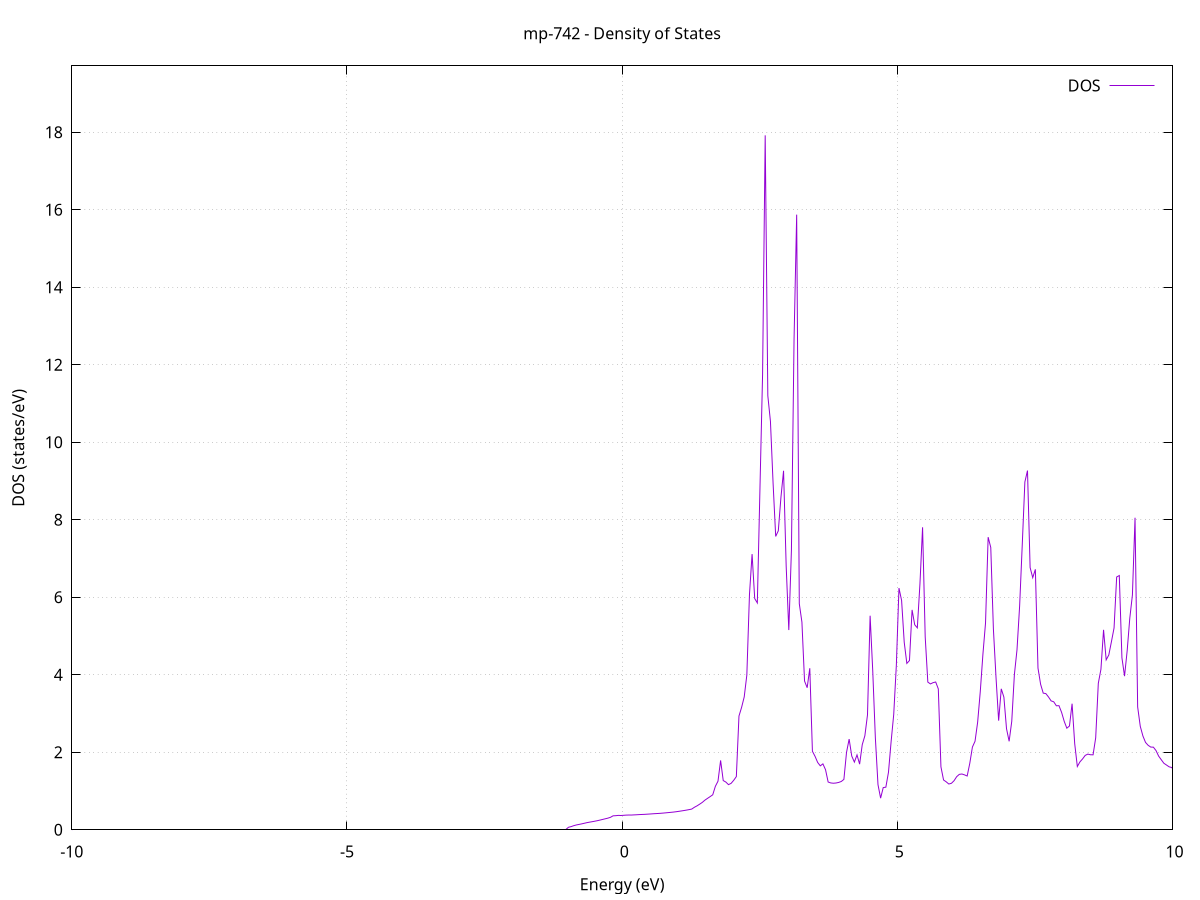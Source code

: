 set title 'mp-742 - Density of States'
set xlabel 'Energy (eV)'
set ylabel 'DOS (states/eV)'
set grid
set xrange [-10:10]
set yrange [0:19.710]
set xzeroaxis lt -1
set terminal png size 800,600
set output 'mp-742_dos_gnuplot.png'
plot '-' using 1:2 with lines title 'DOS'
-68.460400 0.000000
-68.412700 0.000000
-68.365100 0.000000
-68.317400 0.000000
-68.269700 0.000000
-68.222100 0.000000
-68.174400 0.000000
-68.126800 0.000000
-68.079100 0.000000
-68.031400 0.000000
-67.983800 0.000000
-67.936100 0.000000
-67.888500 0.000000
-67.840800 0.000000
-67.793100 0.000000
-67.745500 0.000000
-67.697800 0.000000
-67.650200 0.000000
-67.602500 0.000000
-67.554800 0.000000
-67.507200 0.000000
-67.459500 0.000000
-67.411900 0.000000
-67.364200 0.000000
-67.316600 0.000000
-67.268900 0.000000
-67.221200 0.000000
-67.173600 0.000000
-67.125900 0.000000
-67.078300 0.000000
-67.030600 0.000000
-66.982900 0.000000
-66.935300 0.000000
-66.887600 0.000000
-66.840000 0.000000
-66.792300 0.000000
-66.744600 0.000000
-66.697000 0.000000
-66.649300 0.000000
-66.601700 0.000000
-66.554000 0.000000
-66.506300 0.000000
-66.458700 0.000000
-66.411000 0.000000
-66.363400 0.000000
-66.315700 0.000000
-66.268100 0.000000
-66.220400 0.000000
-66.172700 0.000000
-66.125100 0.000000
-66.077400 0.000000
-66.029800 0.000000
-65.982100 0.000000
-65.934400 0.000000
-65.886800 0.000000
-65.839100 0.000000
-65.791500 0.000000
-65.743800 0.000000
-65.696100 0.000000
-65.648500 0.000000
-65.600800 0.000000
-65.553200 0.000000
-65.505500 0.000000
-65.457900 0.000000
-65.410200 0.000000
-65.362500 0.000000
-65.314900 0.000000
-65.267200 0.000000
-65.219600 0.000000
-65.171900 0.000000
-65.124200 0.000000
-65.076600 0.000000
-65.028900 0.000000
-64.981300 0.000000
-64.933600 0.000000
-64.885900 0.000000
-64.838300 0.000000
-64.790600 0.000000
-64.743000 0.000000
-64.695300 0.000000
-64.647600 0.000000
-64.600000 0.000000
-64.552300 0.000000
-64.504700 0.000000
-64.457000 0.000000
-64.409400 0.000000
-64.361700 0.000000
-64.314000 0.000000
-64.266400 0.000000
-64.218700 0.000000
-64.171100 0.000000
-64.123400 265.745900
-64.075700 0.000000
-64.028100 0.000000
-63.980400 0.000000
-63.932800 0.000000
-63.885100 0.000000
-63.837400 0.000000
-63.789800 0.000000
-63.742100 0.000000
-63.694500 0.000000
-63.646800 0.000000
-63.599100 0.000000
-63.551500 0.000000
-63.503800 0.000000
-63.456200 0.000000
-63.408500 0.000000
-63.360900 0.000000
-63.313200 0.000000
-63.265500 0.000000
-63.217900 0.000000
-63.170200 0.000000
-63.122600 0.000000
-63.074900 0.000000
-63.027200 0.000000
-62.979600 0.000000
-62.931900 0.000000
-62.884300 0.000000
-62.836600 0.000000
-62.788900 0.000000
-62.741300 0.000000
-62.693600 0.000000
-62.646000 0.000000
-62.598300 0.000000
-62.550600 0.000000
-62.503000 0.000000
-62.455300 0.000000
-62.407700 0.000000
-62.360000 0.000000
-62.312400 0.000000
-62.264700 0.000000
-62.217000 0.000000
-62.169400 0.000000
-62.121700 0.000000
-62.074100 0.000000
-62.026400 0.000000
-61.978700 0.000000
-61.931100 0.000000
-61.883400 0.000000
-61.835800 0.000000
-61.788100 0.000000
-61.740400 0.000000
-61.692800 0.000000
-61.645100 0.000000
-61.597500 0.000000
-61.549800 0.000000
-61.502100 0.000000
-61.454500 0.000000
-61.406800 0.000000
-61.359200 0.000000
-61.311500 0.000000
-61.263900 0.000000
-61.216200 0.000000
-61.168500 0.000000
-61.120900 0.000000
-61.073200 0.000000
-61.025600 0.000000
-60.977900 0.000000
-60.930200 0.000000
-60.882600 0.000000
-60.834900 0.000000
-60.787300 0.000000
-60.739600 0.000000
-60.691900 0.000000
-60.644300 0.000000
-60.596600 0.000000
-60.549000 0.000000
-60.501300 0.000000
-60.453600 0.000000
-60.406000 0.000000
-60.358300 0.000000
-60.310700 0.000000
-60.263000 0.000000
-60.215400 0.000000
-60.167700 0.000000
-60.120000 0.000000
-60.072400 0.000000
-60.024700 0.000000
-59.977100 0.000000
-59.929400 0.000000
-59.881700 0.000000
-59.834100 0.000000
-59.786400 0.000000
-59.738800 0.000000
-59.691100 0.000000
-59.643400 0.000000
-59.595800 0.000000
-59.548100 0.000000
-59.500500 0.000000
-59.452800 0.000000
-59.405100 0.000000
-59.357500 0.000000
-59.309800 0.000000
-59.262200 0.000000
-59.214500 0.000000
-59.166900 0.000000
-59.119200 0.000000
-59.071500 0.000000
-59.023900 0.000000
-58.976200 0.000000
-58.928600 0.000000
-58.880900 0.000000
-58.833200 0.000000
-58.785600 0.000000
-58.737900 0.000000
-58.690300 0.000000
-58.642600 0.000000
-58.594900 0.000000
-58.547300 0.000000
-58.499600 0.000000
-58.452000 0.000000
-58.404300 0.000000
-58.356600 0.000000
-58.309000 0.000000
-58.261300 0.000000
-58.213700 0.000000
-58.166000 0.000000
-58.118400 0.000000
-58.070700 0.000000
-58.023000 0.000000
-57.975400 0.000000
-57.927700 0.000000
-57.880100 0.000000
-57.832400 0.000000
-57.784700 0.000000
-57.737100 0.000000
-57.689400 0.000000
-57.641800 0.000000
-57.594100 0.000000
-57.546400 0.000000
-57.498800 0.000000
-57.451100 0.000000
-57.403500 0.000000
-57.355800 0.000000
-57.308100 0.000000
-57.260500 0.000000
-57.212800 0.000000
-57.165200 0.000000
-57.117500 0.000000
-57.069900 0.000000
-57.022200 0.000000
-56.974500 0.000000
-56.926900 0.000000
-56.879200 0.000000
-56.831600 0.000000
-56.783900 0.000000
-56.736200 0.000000
-56.688600 0.000000
-56.640900 0.000000
-56.593300 0.000000
-56.545600 0.000000
-56.497900 0.000000
-56.450300 0.000000
-56.402600 0.000000
-56.355000 0.000000
-56.307300 0.000000
-56.259600 0.000000
-56.212000 0.000000
-56.164300 0.000000
-56.116700 0.000000
-56.069000 0.000000
-56.021400 0.000000
-55.973700 0.000000
-55.926000 0.000000
-55.878400 0.000000
-55.830700 0.000000
-55.783100 0.000000
-55.735400 0.000000
-55.687700 0.000000
-55.640100 0.000000
-55.592400 0.000000
-55.544800 0.000000
-55.497100 0.000000
-55.449400 0.000000
-55.401800 0.000000
-55.354100 0.000000
-55.306500 0.000000
-55.258800 0.000000
-55.211100 0.000000
-55.163500 0.000000
-55.115800 0.000000
-55.068200 0.000000
-55.020500 0.000000
-54.972900 0.000000
-54.925200 0.000000
-54.877500 0.000000
-54.829900 0.000000
-54.782200 0.000000
-54.734600 0.000000
-54.686900 0.000000
-54.639200 0.000000
-54.591600 0.000000
-54.543900 0.000000
-54.496300 0.000000
-54.448600 0.000000
-54.400900 0.000000
-54.353300 0.000000
-54.305600 0.000000
-54.258000 0.000000
-54.210300 0.000000
-54.162600 0.000000
-54.115000 0.000000
-54.067300 0.000000
-54.019700 0.000000
-53.972000 0.000000
-53.924400 0.000000
-53.876700 0.000000
-53.829000 0.000000
-53.781400 0.000000
-53.733700 0.000000
-53.686100 0.000000
-53.638400 0.000000
-53.590700 0.000000
-53.543100 0.000000
-53.495400 0.000000
-53.447800 0.000000
-53.400100 0.000000
-53.352400 0.000000
-53.304800 0.000000
-53.257100 0.000000
-53.209500 0.000000
-53.161800 0.000000
-53.114100 0.000000
-53.066500 0.000000
-53.018800 0.000000
-52.971200 0.000000
-52.923500 0.000000
-52.875900 0.000000
-52.828200 0.000000
-52.780500 0.000000
-52.732900 0.000000
-52.685200 0.000000
-52.637600 0.000000
-52.589900 0.000000
-52.542200 0.000000
-52.494600 0.000000
-52.446900 0.000000
-52.399300 0.000000
-52.351600 0.000000
-52.303900 0.000000
-52.256300 0.000000
-52.208600 0.000000
-52.161000 0.000000
-52.113300 0.000000
-52.065600 0.000000
-52.018000 0.000000
-51.970300 0.000000
-51.922700 0.000000
-51.875000 0.000000
-51.827400 0.000000
-51.779700 0.000000
-51.732000 0.000000
-51.684400 0.000000
-51.636700 0.000000
-51.589100 0.000000
-51.541400 0.000000
-51.493700 0.000000
-51.446100 0.000000
-51.398400 0.000000
-51.350800 0.000000
-51.303100 0.000000
-51.255400 0.000000
-51.207800 0.000000
-51.160100 0.000000
-51.112500 0.000000
-51.064800 0.000000
-51.017100 0.000000
-50.969500 0.000000
-50.921800 0.000000
-50.874200 0.000000
-50.826500 0.000000
-50.778900 0.000000
-50.731200 0.000000
-50.683500 0.000000
-50.635900 0.000000
-50.588200 0.000000
-50.540600 0.000000
-50.492900 0.000000
-50.445200 0.000000
-50.397600 0.000000
-50.349900 0.000000
-50.302300 0.000000
-50.254600 0.000000
-50.206900 0.000000
-50.159300 0.000000
-50.111600 0.000000
-50.064000 0.000000
-50.016300 0.000000
-49.968600 0.000000
-49.921000 0.000000
-49.873300 0.000000
-49.825700 0.000000
-49.778000 0.000000
-49.730400 0.000000
-49.682700 0.000000
-49.635000 0.000000
-49.587400 0.000000
-49.539700 0.000000
-49.492100 0.000000
-49.444400 0.000000
-49.396700 0.000000
-49.349100 0.000000
-49.301400 0.000000
-49.253800 0.000000
-49.206100 0.000000
-49.158400 0.000000
-49.110800 0.000000
-49.063100 0.000000
-49.015500 0.000000
-48.967800 0.000000
-48.920100 0.000000
-48.872500 0.000000
-48.824800 0.000000
-48.777200 0.000000
-48.729500 0.000000
-48.681900 0.000000
-48.634200 0.000000
-48.586500 0.000000
-48.538900 0.000000
-48.491200 0.000000
-48.443600 0.000000
-48.395900 0.000000
-48.348200 0.000000
-48.300600 0.000000
-48.252900 0.000000
-48.205300 0.000000
-48.157600 0.000000
-48.109900 0.000000
-48.062300 0.000000
-48.014600 0.000000
-47.967000 0.000000
-47.919300 0.000000
-47.871600 0.000000
-47.824000 0.000000
-47.776300 0.000000
-47.728700 0.000000
-47.681000 0.000000
-47.633400 0.000000
-47.585700 0.000000
-47.538000 0.000000
-47.490400 0.000000
-47.442700 0.000000
-47.395100 0.000000
-47.347400 0.000000
-47.299700 0.000000
-47.252100 0.000000
-47.204400 0.000000
-47.156800 0.000000
-47.109100 0.000000
-47.061400 0.000000
-47.013800 0.000000
-46.966100 0.000000
-46.918500 0.000000
-46.870800 0.000000
-46.823100 0.000000
-46.775500 0.000000
-46.727800 0.000000
-46.680200 0.000000
-46.632500 0.000000
-46.584900 0.000000
-46.537200 0.000000
-46.489500 0.000000
-46.441900 0.000000
-46.394200 0.000000
-46.346600 0.000000
-46.298900 0.000000
-46.251200 0.000000
-46.203600 0.000000
-46.155900 0.000000
-46.108300 0.000000
-46.060600 0.000000
-46.012900 0.000000
-45.965300 0.000000
-45.917600 0.000000
-45.870000 0.000000
-45.822300 0.000000
-45.774600 0.000000
-45.727000 0.000000
-45.679300 0.000000
-45.631700 0.000000
-45.584000 0.000000
-45.536400 0.000000
-45.488700 0.000000
-45.441000 0.000000
-45.393400 0.000000
-45.345700 0.000000
-45.298100 0.000000
-45.250400 0.000000
-45.202700 0.000000
-45.155100 0.000000
-45.107400 0.000000
-45.059800 0.000000
-45.012100 0.000000
-44.964400 0.000000
-44.916800 0.000000
-44.869100 0.000000
-44.821500 0.000000
-44.773800 0.000000
-44.726100 0.000000
-44.678500 0.000000
-44.630800 0.000000
-44.583200 0.000000
-44.535500 0.000000
-44.487900 0.000000
-44.440200 0.000000
-44.392500 0.000000
-44.344900 0.000000
-44.297200 0.000000
-44.249600 0.000000
-44.201900 0.000000
-44.154200 0.000000
-44.106600 0.000000
-44.058900 0.000000
-44.011300 0.000000
-43.963600 0.000000
-43.915900 0.000000
-43.868300 0.000000
-43.820600 0.000000
-43.773000 0.000000
-43.725300 0.000000
-43.677600 0.000000
-43.630000 0.000000
-43.582300 0.000000
-43.534700 0.000000
-43.487000 0.000000
-43.439400 0.000000
-43.391700 0.000000
-43.344000 0.000000
-43.296400 0.000000
-43.248700 0.000000
-43.201100 0.000000
-43.153400 0.000000
-43.105700 0.000000
-43.058100 0.000000
-43.010400 0.000000
-42.962800 0.000000
-42.915100 0.000000
-42.867400 0.000000
-42.819800 0.000000
-42.772100 0.000000
-42.724500 0.000000
-42.676800 0.000000
-42.629100 0.000000
-42.581500 0.000000
-42.533800 0.000000
-42.486200 0.000000
-42.438500 0.000000
-42.390900 0.000000
-42.343200 0.000000
-42.295500 0.000000
-42.247900 0.000000
-42.200200 0.000000
-42.152600 0.000000
-42.104900 0.000000
-42.057200 0.000000
-42.009600 0.000000
-41.961900 0.000000
-41.914300 0.000000
-41.866600 0.000000
-41.818900 0.000000
-41.771300 0.000000
-41.723600 0.000000
-41.676000 0.000000
-41.628300 0.000000
-41.580600 0.000000
-41.533000 0.000000
-41.485300 0.000000
-41.437700 0.000000
-41.390000 0.000000
-41.342400 0.000000
-41.294700 0.000000
-41.247000 0.000000
-41.199400 0.000000
-41.151700 0.000000
-41.104100 0.000000
-41.056400 0.000000
-41.008700 0.000000
-40.961100 0.000000
-40.913400 0.000000
-40.865800 0.000000
-40.818100 0.000000
-40.770400 0.000000
-40.722800 0.000000
-40.675100 0.000000
-40.627500 0.000000
-40.579800 0.000000
-40.532100 0.000000
-40.484500 0.000000
-40.436800 0.000000
-40.389200 0.000000
-40.341500 0.000000
-40.293900 0.000000
-40.246200 0.000000
-40.198500 0.000000
-40.150900 0.000000
-40.103200 0.000000
-40.055600 0.000000
-40.007900 0.000000
-39.960200 0.000000
-39.912600 0.000000
-39.864900 0.000000
-39.817300 0.000000
-39.769600 0.000000
-39.721900 0.000000
-39.674300 0.000000
-39.626600 0.000000
-39.579000 0.000000
-39.531300 0.000000
-39.483700 0.000000
-39.436000 0.000000
-39.388300 0.000000
-39.340700 0.000000
-39.293000 0.000000
-39.245400 0.000000
-39.197700 0.000000
-39.150000 0.000000
-39.102400 0.000000
-39.054700 0.000000
-39.007100 0.000000
-38.959400 0.000000
-38.911700 0.000000
-38.864100 0.000000
-38.816400 0.000000
-38.768800 0.000000
-38.721100 0.000000
-38.673400 0.000000
-38.625800 0.000000
-38.578100 0.000000
-38.530500 0.000000
-38.482800 0.000000
-38.435200 0.000000
-38.387500 0.000000
-38.339800 0.000000
-38.292200 0.000000
-38.244500 0.000000
-38.196900 0.000000
-38.149200 0.000000
-38.101500 0.000000
-38.053900 0.000000
-38.006200 0.000000
-37.958600 0.000000
-37.910900 0.000000
-37.863200 0.000000
-37.815600 0.000000
-37.767900 0.000000
-37.720300 0.000000
-37.672600 0.000000
-37.624900 0.000000
-37.577300 0.000000
-37.529600 0.000000
-37.482000 0.000000
-37.434300 0.000000
-37.386700 0.000000
-37.339000 0.000000
-37.291300 0.000000
-37.243700 0.000000
-37.196000 0.000000
-37.148400 0.000000
-37.100700 0.000000
-37.053000 0.000000
-37.005400 0.000000
-36.957700 0.000000
-36.910100 0.000000
-36.862400 0.000000
-36.814700 0.000000
-36.767100 0.000000
-36.719400 0.000000
-36.671800 0.000000
-36.624100 0.000000
-36.576400 0.000000
-36.528800 0.000000
-36.481100 0.000000
-36.433500 0.000000
-36.385800 0.000000
-36.338200 0.000000
-36.290500 0.000000
-36.242800 0.000000
-36.195200 0.000000
-36.147500 0.000000
-36.099900 0.000000
-36.052200 0.000000
-36.004500 0.000000
-35.956900 0.000000
-35.909200 0.000000
-35.861600 0.000000
-35.813900 0.000000
-35.766200 0.000000
-35.718600 0.000000
-35.670900 0.000000
-35.623300 0.000000
-35.575600 0.000000
-35.527900 0.000000
-35.480300 0.000000
-35.432600 0.000000
-35.385000 0.000000
-35.337300 0.000000
-35.289700 0.000000
-35.242000 0.000000
-35.194300 0.000000
-35.146700 0.000000
-35.099000 0.000000
-35.051400 0.000000
-35.003700 0.000000
-34.956000 0.000000
-34.908400 0.000000
-34.860700 0.000000
-34.813100 0.000000
-34.765400 0.000000
-34.717700 0.000000
-34.670100 0.000000
-34.622400 0.000000
-34.574800 0.000000
-34.527100 0.000000
-34.479400 0.000000
-34.431800 0.000000
-34.384100 0.000000
-34.336500 0.000000
-34.288800 0.000000
-34.241200 0.000000
-34.193500 0.000000
-34.145800 0.000000
-34.098200 0.000000
-34.050500 0.000000
-34.002900 0.000000
-33.955200 0.000000
-33.907500 0.000000
-33.859900 0.000000
-33.812200 0.000000
-33.764600 0.000000
-33.716900 0.000000
-33.669200 0.000000
-33.621600 0.000000
-33.573900 0.000000
-33.526300 0.000000
-33.478600 0.000000
-33.430900 0.000000
-33.383300 0.000000
-33.335600 0.000000
-33.288000 0.000000
-33.240300 0.000000
-33.192700 0.000000
-33.145000 0.000000
-33.097300 0.000000
-33.049700 0.000000
-33.002000 0.000000
-32.954400 0.000000
-32.906700 0.000000
-32.859000 0.000000
-32.811400 0.000000
-32.763700 0.000000
-32.716100 0.000000
-32.668400 0.000000
-32.620700 0.000000
-32.573100 0.000000
-32.525400 0.000000
-32.477800 0.000000
-32.430100 0.000000
-32.382400 0.000000
-32.334800 0.000000
-32.287100 0.000000
-32.239500 0.000000
-32.191800 0.000000
-32.144200 0.000000
-32.096500 0.000000
-32.048800 0.000000
-32.001200 0.000000
-31.953500 0.000000
-31.905900 0.000000
-31.858200 0.000000
-31.810500 0.000000
-31.762900 0.000000
-31.715200 0.000000
-31.667600 0.000000
-31.619900 0.000000
-31.572200 0.000000
-31.524600 0.000000
-31.476900 0.000000
-31.429300 0.000000
-31.381600 0.000000
-31.333900 0.000000
-31.286300 0.000000
-31.238600 0.000000
-31.191000 0.000000
-31.143300 0.000000
-31.095700 0.000000
-31.048000 0.000000
-31.000300 0.000000
-30.952700 0.000000
-30.905000 0.000000
-30.857400 0.000000
-30.809700 0.000000
-30.762000 0.000000
-30.714400 0.000000
-30.666700 0.000000
-30.619100 0.000000
-30.571400 0.000000
-30.523700 0.000000
-30.476100 0.000000
-30.428400 0.000000
-30.380800 0.000000
-30.333100 0.000000
-30.285400 0.000000
-30.237800 0.000000
-30.190100 0.000000
-30.142500 0.000000
-30.094800 0.000000
-30.047200 0.000000
-29.999500 0.000000
-29.951800 0.000000
-29.904200 0.000000
-29.856500 0.000000
-29.808900 0.000000
-29.761200 0.000000
-29.713500 0.000000
-29.665900 0.000000
-29.618200 0.000000
-29.570600 0.000000
-29.522900 0.000000
-29.475200 0.000000
-29.427600 0.000000
-29.379900 0.000000
-29.332300 0.000000
-29.284600 0.000000
-29.236900 0.000000
-29.189300 0.000000
-29.141600 0.000000
-29.094000 0.000000
-29.046300 0.000000
-28.998700 0.000000
-28.951000 0.000000
-28.903300 0.000000
-28.855700 0.000000
-28.808000 0.000000
-28.760400 0.000000
-28.712700 0.000000
-28.665000 0.000000
-28.617400 0.000000
-28.569700 0.000000
-28.522100 0.000000
-28.474400 0.000000
-28.426700 0.000000
-28.379100 0.000000
-28.331400 0.000000
-28.283800 0.000000
-28.236100 0.000000
-28.188400 0.000000
-28.140800 0.000000
-28.093100 0.000000
-28.045500 0.000000
-27.997800 0.000000
-27.950200 0.000000
-27.902500 0.000000
-27.854800 0.000000
-27.807200 0.000000
-27.759500 0.000000
-27.711900 0.000000
-27.664200 0.000000
-27.616500 0.000000
-27.568900 0.000000
-27.521200 0.000000
-27.473600 0.000000
-27.425900 0.000000
-27.378200 0.000000
-27.330600 0.000000
-27.282900 0.000000
-27.235300 0.000000
-27.187600 0.000000
-27.139900 0.000000
-27.092300 47.801000
-27.044600 24.612000
-26.997000 4.961600
-26.949300 3.815100
-26.901700 11.226600
-26.854000 15.241000
-26.806300 16.564600
-26.758700 37.327100
-26.711000 27.174700
-26.663400 36.818900
-26.615700 33.050800
-26.568000 0.000000
-26.520400 0.000000
-26.472700 0.000000
-26.425100 0.000000
-26.377400 0.000000
-26.329700 0.000000
-26.282100 0.000000
-26.234400 0.000000
-26.186800 0.000000
-26.139100 0.000000
-26.091400 0.000000
-26.043800 0.000000
-25.996100 0.000000
-25.948500 0.000000
-25.900800 0.000000
-25.853200 0.000000
-25.805500 0.000000
-25.757800 0.000000
-25.710200 0.000000
-25.662500 0.000000
-25.614900 0.000000
-25.567200 0.000000
-25.519500 0.000000
-25.471900 0.000000
-25.424200 0.000000
-25.376600 0.000000
-25.328900 0.000000
-25.281200 0.000000
-25.233600 0.000000
-25.185900 0.000000
-25.138300 0.000000
-25.090600 0.000000
-25.042900 0.000000
-24.995300 0.000000
-24.947600 0.000000
-24.900000 0.000000
-24.852300 0.000000
-24.804700 0.000000
-24.757000 0.000000
-24.709300 0.000000
-24.661700 0.000000
-24.614000 0.000000
-24.566400 0.000000
-24.518700 0.000000
-24.471000 0.000000
-24.423400 0.000000
-24.375700 0.000000
-24.328100 0.000000
-24.280400 0.000000
-24.232700 0.000000
-24.185100 0.000000
-24.137400 0.000000
-24.089800 0.000000
-24.042100 0.000000
-23.994400 0.000000
-23.946800 0.000000
-23.899100 0.000000
-23.851500 0.000000
-23.803800 0.000000
-23.756200 0.000000
-23.708500 0.000000
-23.660800 0.000000
-23.613200 0.000000
-23.565500 0.000000
-23.517900 0.000000
-23.470200 0.000000
-23.422500 0.000000
-23.374900 0.000000
-23.327200 0.000000
-23.279600 0.000000
-23.231900 0.000000
-23.184200 0.000000
-23.136600 0.000000
-23.088900 0.000000
-23.041300 0.000000
-22.993600 0.000000
-22.945900 0.000000
-22.898300 0.000000
-22.850600 0.000000
-22.803000 0.000000
-22.755300 0.000000
-22.707700 0.000000
-22.660000 0.000000
-22.612300 0.000000
-22.564700 0.000000
-22.517000 0.000000
-22.469400 0.000000
-22.421700 0.000000
-22.374000 0.000000
-22.326400 0.000000
-22.278700 0.000000
-22.231100 0.000000
-22.183400 0.000000
-22.135700 0.000000
-22.088100 0.000000
-22.040400 0.000000
-21.992800 0.000000
-21.945100 0.000000
-21.897400 0.000000
-21.849800 0.000000
-21.802100 0.000000
-21.754500 0.000000
-21.706800 0.000000
-21.659200 0.000000
-21.611500 0.000000
-21.563800 0.000000
-21.516200 0.000000
-21.468500 0.000000
-21.420900 0.000000
-21.373200 0.000000
-21.325500 0.000000
-21.277900 0.000000
-21.230200 0.000000
-21.182600 0.000000
-21.134900 0.000000
-21.087200 0.000000
-21.039600 0.000000
-20.991900 0.000000
-20.944300 0.000000
-20.896600 0.000000
-20.848900 0.000000
-20.801300 0.000000
-20.753600 0.000000
-20.706000 0.000000
-20.658300 0.000000
-20.610700 0.000000
-20.563000 0.000000
-20.515300 0.000000
-20.467700 0.000000
-20.420000 0.000000
-20.372400 0.000000
-20.324700 0.000000
-20.277000 0.000000
-20.229400 0.000000
-20.181700 0.000000
-20.134100 0.000000
-20.086400 0.000000
-20.038700 0.000000
-19.991100 0.000000
-19.943400 0.000000
-19.895800 0.000000
-19.848100 0.000000
-19.800400 0.000000
-19.752800 0.000000
-19.705100 0.000000
-19.657500 0.000000
-19.609800 0.000000
-19.562200 0.000000
-19.514500 0.000000
-19.466800 0.000000
-19.419200 0.000000
-19.371500 0.000000
-19.323900 0.000000
-19.276200 0.000000
-19.228500 0.000000
-19.180900 0.000000
-19.133200 0.000000
-19.085600 0.000000
-19.037900 0.000000
-18.990200 0.000000
-18.942600 0.000000
-18.894900 0.000000
-18.847300 0.000000
-18.799600 0.000000
-18.751900 0.000000
-18.704300 0.000000
-18.656600 0.000000
-18.609000 0.000000
-18.561300 0.000000
-18.513700 0.000000
-18.466000 0.000000
-18.418300 0.000000
-18.370700 0.000000
-18.323000 0.000000
-18.275400 0.000000
-18.227700 0.000000
-18.180000 0.000000
-18.132400 0.000000
-18.084700 0.000000
-18.037100 0.000000
-17.989400 0.000000
-17.941700 0.000000
-17.894100 0.000000
-17.846400 0.000000
-17.798800 0.000000
-17.751100 0.000000
-17.703400 0.000000
-17.655800 0.000000
-17.608100 0.000000
-17.560500 0.000000
-17.512800 0.000000
-17.465200 0.000000
-17.417500 0.000000
-17.369800 0.000000
-17.322200 0.000000
-17.274500 0.000000
-17.226900 0.000000
-17.179200 0.000000
-17.131500 0.000000
-17.083900 0.000000
-17.036200 0.000000
-16.988600 0.000000
-16.940900 0.000000
-16.893200 0.000000
-16.845600 0.000000
-16.797900 0.000000
-16.750300 0.000000
-16.702600 0.000000
-16.654900 0.000000
-16.607300 0.000000
-16.559600 0.000000
-16.512000 0.000000
-16.464300 0.000000
-16.416700 0.000000
-16.369000 0.000000
-16.321300 0.000000
-16.273700 0.000000
-16.226000 0.000000
-16.178400 0.000000
-16.130700 0.000000
-16.083000 0.000000
-16.035400 0.000000
-15.987700 0.000000
-15.940100 0.000000
-15.892400 0.000000
-15.844700 0.000000
-15.797100 0.000000
-15.749400 0.000000
-15.701800 0.000000
-15.654100 0.000000
-15.606400 0.000000
-15.558800 0.000000
-15.511100 0.000000
-15.463500 0.000000
-15.415800 0.000000
-15.368200 0.000000
-15.320500 0.000000
-15.272800 0.000000
-15.225200 0.000000
-15.177500 0.000000
-15.129900 0.000000
-15.082200 0.000000
-15.034500 0.000000
-14.986900 0.000000
-14.939200 0.000000
-14.891600 0.000000
-14.843900 0.000000
-14.796200 0.000000
-14.748600 0.000000
-14.700900 0.000000
-14.653300 0.000000
-14.605600 0.000000
-14.557900 0.000000
-14.510300 0.000000
-14.462600 0.000000
-14.415000 0.000000
-14.367300 0.000000
-14.319700 0.000000
-14.272000 0.000000
-14.224300 0.000000
-14.176700 0.000000
-14.129000 0.000000
-14.081400 0.000000
-14.033700 0.000000
-13.986000 0.000000
-13.938400 0.000000
-13.890700 0.000000
-13.843100 0.000000
-13.795400 0.000000
-13.747700 0.000000
-13.700100 0.000000
-13.652400 0.000000
-13.604800 0.000000
-13.557100 0.000000
-13.509500 0.000000
-13.461800 0.000000
-13.414100 0.000000
-13.366500 0.000000
-13.318800 0.000000
-13.271200 0.000000
-13.223500 0.000000
-13.175800 0.000000
-13.128200 0.000000
-13.080500 0.000000
-13.032900 0.000000
-12.985200 0.000000
-12.937500 0.000000
-12.889900 0.000000
-12.842200 0.000000
-12.794600 0.000000
-12.746900 0.000000
-12.699200 0.000000
-12.651600 0.000000
-12.603900 0.000000
-12.556300 0.000000
-12.508600 0.000000
-12.461000 0.000000
-12.413300 0.000000
-12.365600 0.000000
-12.318000 0.000000
-12.270300 0.000000
-12.222700 0.000000
-12.175000 0.000000
-12.127300 0.000000
-12.079700 0.000000
-12.032000 0.000000
-11.984400 0.000000
-11.936700 0.000000
-11.889000 0.000000
-11.841400 0.000000
-11.793700 0.000000
-11.746100 0.000000
-11.698400 0.000000
-11.650700 0.000000
-11.603100 0.000000
-11.555400 0.000000
-11.507800 0.000000
-11.460100 0.000000
-11.412500 0.000000
-11.364800 0.000000
-11.317100 0.000000
-11.269500 0.000000
-11.221800 0.000000
-11.174200 0.000000
-11.126500 0.000000
-11.078800 0.000000
-11.031200 0.000000
-10.983500 0.000000
-10.935900 0.000000
-10.888200 0.000000
-10.840500 0.000000
-10.792900 0.000000
-10.745200 0.000000
-10.697600 0.000000
-10.649900 0.000000
-10.602200 0.000000
-10.554600 0.000000
-10.506900 0.000000
-10.459300 0.000000
-10.411600 0.000000
-10.364000 0.000000
-10.316300 0.000000
-10.268600 0.000000
-10.221000 0.000000
-10.173300 0.000000
-10.125700 0.000000
-10.078000 0.000000
-10.030300 0.000000
-9.982700 0.000000
-9.935000 0.000000
-9.887400 0.000000
-9.839700 0.000000
-9.792000 0.000000
-9.744400 0.000000
-9.696700 0.000000
-9.649100 0.000000
-9.601400 0.000000
-9.553700 0.000000
-9.506100 0.000000
-9.458400 0.000000
-9.410800 0.000000
-9.363100 0.000000
-9.315500 0.000000
-9.267800 0.000000
-9.220100 0.000000
-9.172500 0.000000
-9.124800 0.000000
-9.077200 0.000000
-9.029500 0.000000
-8.981800 0.000000
-8.934200 0.000000
-8.886500 0.000000
-8.838900 0.000000
-8.791200 0.000000
-8.743500 0.000000
-8.695900 0.000000
-8.648200 0.000000
-8.600600 0.000000
-8.552900 0.000000
-8.505200 0.000000
-8.457600 0.000000
-8.409900 0.000000
-8.362300 0.000000
-8.314600 0.000000
-8.267000 0.000000
-8.219300 0.000000
-8.171600 0.000000
-8.124000 0.000000
-8.076300 0.000000
-8.028700 0.000000
-7.981000 0.000000
-7.933300 0.000000
-7.885700 0.000000
-7.838000 0.000000
-7.790400 0.000000
-7.742700 0.000000
-7.695000 0.000000
-7.647400 0.000000
-7.599700 0.000000
-7.552100 0.000000
-7.504400 0.000000
-7.456700 0.000000
-7.409100 0.000000
-7.361400 0.000000
-7.313800 0.000000
-7.266100 0.000000
-7.218500 0.000000
-7.170800 0.000000
-7.123100 0.000000
-7.075500 0.000000
-7.027800 0.000000
-6.980200 0.000000
-6.932500 0.000000
-6.884800 0.000000
-6.837200 0.000000
-6.789500 0.000000
-6.741900 0.000000
-6.694200 0.000000
-6.646500 0.000000
-6.598900 0.000000
-6.551200 0.000000
-6.503600 0.000000
-6.455900 0.000000
-6.408200 0.000000
-6.360600 0.000000
-6.312900 0.000000
-6.265300 0.000000
-6.217600 0.000000
-6.170000 0.000000
-6.122300 0.000000
-6.074600 0.000000
-6.027000 0.000000
-5.979300 0.000000
-5.931700 0.000000
-5.884000 0.000000
-5.836300 0.000000
-5.788700 0.000000
-5.741000 0.000000
-5.693400 0.000000
-5.645700 0.000000
-5.598000 0.000000
-5.550400 0.000000
-5.502700 0.000000
-5.455100 0.000000
-5.407400 0.000000
-5.359700 0.000000
-5.312100 0.000000
-5.264400 0.000000
-5.216800 0.000000
-5.169100 0.000000
-5.121500 0.000000
-5.073800 0.000000
-5.026100 0.000000
-4.978500 0.000000
-4.930800 0.000000
-4.883200 0.000000
-4.835500 0.000000
-4.787800 0.000000
-4.740200 0.000000
-4.692500 0.000000
-4.644900 0.000000
-4.597200 0.000000
-4.549500 0.000000
-4.501900 0.000000
-4.454200 0.000000
-4.406600 0.000000
-4.358900 0.000000
-4.311200 0.000000
-4.263600 0.000000
-4.215900 0.000000
-4.168300 0.000000
-4.120600 0.000000
-4.073000 0.000000
-4.025300 0.000000
-3.977600 0.000000
-3.930000 0.000000
-3.882300 0.000000
-3.834700 0.000000
-3.787000 0.000000
-3.739300 0.000000
-3.691700 0.000000
-3.644000 0.000000
-3.596400 0.000000
-3.548700 0.000000
-3.501000 0.000000
-3.453400 0.000000
-3.405700 0.000000
-3.358100 0.000000
-3.310400 0.000000
-3.262700 0.000000
-3.215100 0.000000
-3.167400 0.000000
-3.119800 0.000000
-3.072100 0.000000
-3.024500 0.000000
-2.976800 0.000000
-2.929100 0.000000
-2.881500 0.000000
-2.833800 0.000000
-2.786200 0.000000
-2.738500 0.000000
-2.690800 0.000000
-2.643200 0.000000
-2.595500 0.000000
-2.547900 0.000000
-2.500200 0.000000
-2.452500 0.000000
-2.404900 0.000000
-2.357200 0.000000
-2.309600 0.000000
-2.261900 0.000000
-2.214200 0.000000
-2.166600 0.000000
-2.118900 0.000000
-2.071300 0.000000
-2.023600 0.000000
-1.976000 0.000000
-1.928300 0.000000
-1.880600 0.000000
-1.833000 0.000000
-1.785300 0.000000
-1.737700 0.000000
-1.690000 0.000000
-1.642300 0.000000
-1.594700 0.000000
-1.547000 0.000000
-1.499400 0.000000
-1.451700 0.000000
-1.404000 0.000000
-1.356400 0.000000
-1.308700 0.000000
-1.261100 0.000000
-1.213400 0.000000
-1.165700 0.000000
-1.118100 0.000000
-1.070400 0.000000
-1.022800 0.007600
-0.975100 0.064900
-0.927500 0.081300
-0.879800 0.105700
-0.832100 0.124400
-0.784500 0.137800
-0.736800 0.151800
-0.689200 0.167400
-0.641500 0.183500
-0.593800 0.196200
-0.546200 0.208100
-0.498500 0.220900
-0.450900 0.234600
-0.403200 0.250000
-0.355500 0.266600
-0.307900 0.283200
-0.260200 0.299800
-0.212600 0.321200
-0.164900 0.359900
-0.117200 0.363600
-0.069600 0.371300
-0.021900 0.368300
0.025700 0.373300
0.073400 0.378400
0.121000 0.380400
0.168700 0.380300
0.216400 0.384100
0.264000 0.387600
0.311700 0.391900
0.359300 0.395100
0.407000 0.397900
0.454700 0.402400
0.502300 0.406600
0.550000 0.411700
0.597600 0.416300
0.645300 0.420000
0.693000 0.424500
0.740600 0.430300
0.788300 0.436500
0.835900 0.443200
0.883600 0.449800
0.931300 0.456700
0.978900 0.465200
1.026600 0.475100
1.074200 0.485500
1.121900 0.496300
1.169500 0.507800
1.217200 0.520400
1.264900 0.534500
1.312500 0.580400
1.360200 0.616700
1.407800 0.660000
1.455500 0.705700
1.503200 0.763900
1.550800 0.810000
1.598500 0.855300
1.646100 0.902100
1.693800 1.121100
1.741500 1.253200
1.789100 1.789600
1.836800 1.269800
1.884400 1.231200
1.932100 1.164600
1.979800 1.197700
2.027400 1.276800
2.075100 1.372200
2.122700 2.934300
2.170400 3.157600
2.218000 3.427600
2.265700 3.993300
2.313400 6.065200
2.361000 7.112300
2.408700 5.965400
2.456300 5.853000
2.504000 8.797300
2.551700 11.740000
2.599300 17.917800
2.647000 11.199600
2.694600 10.537000
2.742300 8.952100
2.790000 7.569300
2.837600 7.714400
2.885300 8.576700
2.932900 9.262600
2.980600 6.801500
3.028300 5.153100
3.075900 7.215600
3.123600 12.654900
3.171200 15.871600
3.218900 5.833800
3.266500 5.358200
3.314200 3.838200
3.361900 3.665100
3.409500 4.168000
3.457200 2.026400
3.504800 1.895700
3.552500 1.737400
3.600200 1.649300
3.647800 1.700700
3.695500 1.550300
3.743100 1.232100
3.790800 1.208400
3.838500 1.201000
3.886100 1.206900
3.933800 1.221400
3.981400 1.245800
4.029100 1.299700
4.076800 1.994800
4.124400 2.340400
4.172100 1.901400
4.219700 1.746300
4.267400 1.932000
4.315000 1.693300
4.362700 2.195600
4.410400 2.426600
4.458000 2.963700
4.505700 5.523000
4.553300 4.102500
4.601000 2.370200
4.648700 1.165200
4.696300 0.816000
4.744000 1.088300
4.791600 1.099400
4.839300 1.484900
4.887000 2.271900
4.934600 2.975200
4.982300 4.246500
5.029900 6.236000
5.077600 5.918400
5.125300 4.839500
5.172900 4.292200
5.220600 4.366800
5.268200 5.673500
5.315900 5.290100
5.363500 5.210100
5.411200 6.347400
5.458900 7.804100
5.506500 4.979600
5.554200 3.810500
5.601800 3.763300
5.649500 3.795900
5.697200 3.813000
5.744800 3.634900
5.792500 1.624000
5.840100 1.284700
5.887800 1.237600
5.935500 1.180700
5.983100 1.199300
6.030800 1.265800
6.078400 1.370100
6.126100 1.429800
6.173800 1.439100
6.221400 1.416600
6.269100 1.387100
6.316700 1.714700
6.364400 2.134100
6.412000 2.284000
6.459700 2.778900
6.507400 3.568600
6.555000 4.523900
6.602700 5.334200
6.650300 7.550400
6.698000 7.283300
6.745700 5.179900
6.793300 3.929300
6.841000 2.815300
6.888600 3.636600
6.936300 3.422300
6.984000 2.608000
7.031600 2.282800
7.079300 2.798400
7.126900 4.000300
7.174600 4.644500
7.222300 5.773200
7.269900 7.348500
7.317600 8.974200
7.365200 9.268300
7.412900 6.765600
7.460500 6.504700
7.508200 6.720300
7.555900 4.171500
7.603500 3.754400
7.651200 3.525700
7.698800 3.513200
7.746500 3.427100
7.794200 3.325900
7.841800 3.302200
7.889500 3.199500
7.937100 3.202000
7.984800 3.029400
8.032500 2.797400
8.080100 2.620800
8.127800 2.678100
8.175400 3.253300
8.223100 2.221400
8.270800 1.632700
8.318400 1.752000
8.366100 1.828400
8.413700 1.919000
8.461400 1.952300
8.509000 1.936000
8.556700 1.933700
8.604400 2.372500
8.652000 3.778100
8.699700 4.141200
8.747300 5.158700
8.795000 4.384600
8.842700 4.510100
8.890300 4.852300
8.938000 5.206600
8.985600 6.522100
9.033300 6.560300
9.081000 4.437900
9.128600 3.964500
9.176300 4.616100
9.223900 5.457900
9.271600 6.056400
9.319300 8.050800
9.366900 3.170100
9.414600 2.669200
9.462200 2.421200
9.509900 2.254100
9.557500 2.179300
9.605200 2.134000
9.652900 2.131400
9.700500 2.043200
9.748200 1.900700
9.795800 1.807400
9.843500 1.715900
9.891200 1.670600
9.938800 1.624100
9.986500 1.606400
10.034100 1.514000
10.081800 1.421400
10.129500 1.336400
10.177100 1.127700
10.224800 1.102600
10.272400 1.123900
10.320100 1.479700
10.367800 2.034700
10.415400 1.778700
10.463100 1.776200
10.510700 1.740900
10.558400 1.754000
10.606000 1.672900
10.653700 1.588600
10.701400 1.477300
10.749000 1.380100
10.796700 1.326800
10.844300 1.295900
10.892000 1.288400
10.939700 1.263800
10.987300 1.231500
11.035000 1.200100
11.082600 1.166400
11.130300 1.132600
11.178000 1.105600
11.225600 1.078800
11.273300 1.056600
11.320900 1.036900
11.368600 1.016900
11.416300 0.993900
11.463900 0.972200
11.511600 0.950900
11.559200 0.927700
11.606900 0.902400
11.654500 0.877100
11.702200 0.851400
11.749900 0.828500
11.797500 0.806500
11.845200 0.786300
11.892800 0.768700
11.940500 0.751400
11.988200 0.735400
12.035800 0.719800
12.083500 0.710300
12.131100 0.705000
12.178800 0.709500
12.226500 0.752400
12.274100 0.817200
12.321800 0.793800
12.369400 0.773200
12.417100 0.689000
12.464800 0.620900
12.512400 0.567900
12.560100 0.519900
12.607700 0.511200
12.655400 0.449500
12.703000 0.403500
12.750700 0.380600
12.798400 0.372000
12.846000 0.408900
12.893700 0.529300
12.941300 0.664000
12.989000 0.908500
13.036700 1.204100
13.084300 1.196600
13.132000 1.211700
13.179600 1.345800
13.227300 1.288200
13.275000 1.327600
13.322600 1.370800
13.370300 1.426100
13.417900 1.475000
13.465600 1.580300
13.513200 1.756800
13.560900 1.447000
13.608600 1.271600
13.656200 1.181700
13.703900 1.122300
13.751500 1.083900
13.799200 1.219700
13.846900 1.268800
13.894500 1.359000
13.942200 1.391000
13.989800 1.343900
14.037500 1.293900
14.085200 1.301600
14.132800 1.311700
14.180500 1.309000
14.228100 1.305800
14.275800 1.279000
14.323500 1.276000
14.371100 1.350100
14.418800 1.289000
14.466400 1.270900
14.514100 1.269900
14.561700 1.267700
14.609400 1.223800
14.657100 1.211500
14.704700 1.211300
14.752400 1.231000
14.800000 1.252200
14.847700 1.259400
14.895400 1.263000
14.943000 1.280200
14.990700 1.316400
15.038300 1.333200
15.086000 1.349600
15.133700 1.365700
15.181300 1.399500
15.229000 1.419600
15.276600 1.394200
15.324300 1.340100
15.372000 1.313300
15.419600 1.268700
15.467300 1.224200
15.514900 1.187500
15.562600 1.155300
15.610200 1.119500
15.657900 1.104200
15.705600 1.086300
15.753200 1.065200
15.800900 1.017700
15.848500 0.988600
15.896200 0.969500
15.943900 1.001500
15.991500 1.044600
16.039200 1.073900
16.086800 1.104400
16.134500 1.286100
16.182200 1.270400
16.229800 1.259000
16.277500 1.231600
16.325100 1.253800
16.372800 1.215100
16.420500 1.261700
16.468100 1.222900
16.515800 1.218900
16.563400 1.203200
16.611100 1.162500
16.658700 1.161200
16.706400 1.240300
16.754100 1.326500
16.801700 1.488100
16.849400 1.522300
16.897000 1.481600
16.944700 1.474400
16.992400 1.457200
17.040000 1.486700
17.087700 1.539900
17.135300 1.694000
17.183000 1.719700
17.230700 1.726000
17.278300 1.647500
17.326000 1.568300
17.373600 1.513600
17.421300 1.487400
17.469000 1.431900
17.516600 1.423600
17.564300 1.333200
17.611900 1.299600
17.659600 1.300200
17.707200 1.310600
17.754900 1.295200
17.802600 1.312200
17.850200 1.367600
17.897900 1.373000
17.945500 1.418000
17.993200 1.427600
18.040900 1.340500
18.088500 1.287400
18.136200 1.250000
18.183800 1.214500
18.231500 1.176400
18.279200 1.153500
18.326800 1.148100
18.374500 1.142500
18.422100 1.149600
18.469800 1.155000
18.517500 1.182800
18.565100 1.223400
18.612800 1.240900
18.660400 1.231800
18.708100 1.237800
18.755700 1.229200
18.803400 1.217200
18.851100 1.195900
18.898700 1.176900
18.946400 1.153700
18.994000 1.127000
19.041700 1.106200
19.089400 1.093000
19.137000 1.083200
19.184700 1.075000
19.232300 1.059200
19.280000 1.041200
19.327700 1.027000
19.375300 1.012200
19.423000 0.995500
19.470600 0.982600
19.518300 0.965300
19.566000 0.958800
19.613600 0.953800
19.661300 0.941100
19.708900 0.933300
19.756600 0.932700
19.804200 0.942200
19.851900 0.946900
19.899600 0.952600
19.947200 0.956300
19.994900 0.951000
20.042500 0.953300
20.090200 0.955200
20.137900 0.948200
20.185500 0.945800
20.233200 0.964400
20.280800 1.032600
20.328500 1.085300
20.376200 0.901700
20.423800 0.800600
20.471500 0.744900
20.519100 0.719700
20.566800 0.725900
20.614500 0.657500
20.662100 0.668500
20.709800 0.690700
20.757400 0.712300
20.805100 0.730400
20.852700 0.732800
20.900400 0.756100
20.948100 0.768900
20.995700 0.803100
21.043400 0.819700
21.091000 0.765200
21.138700 0.697200
21.186400 0.660200
21.234000 0.647600
21.281700 0.542900
21.329300 0.415400
21.377000 0.348400
21.424700 0.322700
21.472300 0.247600
21.520000 0.211400
21.567600 0.183100
21.615300 0.164300
21.663000 0.151300
21.710600 0.138600
21.758300 0.121300
21.805900 0.106500
21.853600 0.094100
21.901200 0.081500
21.948900 0.070100
21.996600 0.060000
22.044200 0.050400
22.091900 0.042800
22.139500 0.036600
22.187200 0.028800
22.234900 0.024200
22.282500 0.021000
22.330200 0.019200
22.377800 0.019300
22.425500 0.015700
22.473200 0.012800
22.520800 0.002500
22.568500 0.000000
22.616100 0.000000
22.663800 0.000000
22.711500 0.000000
22.759100 0.000000
22.806800 0.000000
22.854400 0.000000
22.902100 0.000000
22.949700 0.000000
22.997400 0.000000
23.045100 0.000000
23.092700 0.000000
23.140400 0.000000
23.188000 0.000000
23.235700 0.000000
23.283400 0.000000
23.331000 0.000000
23.378700 0.000000
23.426300 0.000000
23.474000 0.000000
23.521700 0.000000
23.569300 0.000000
23.617000 0.000000
23.664600 0.000000
23.712300 0.000000
23.760000 0.000000
23.807600 0.000000
23.855300 0.000000
23.902900 0.000000
23.950600 0.000000
23.998200 0.000000
24.045900 0.000000
24.093600 0.000000
24.141200 0.000000
24.188900 0.000000
24.236500 0.000000
24.284200 0.000000
24.331900 0.000000
24.379500 0.000000
24.427200 0.000000
24.474800 0.000000
24.522500 0.000000
24.570200 0.000000
24.617800 0.000000
24.665500 0.000000
24.713100 0.000000
24.760800 0.000000
24.808500 0.000000
24.856100 0.000000
24.903800 0.000000
24.951400 0.000000
24.999100 0.000000
25.046700 0.000000
25.094400 0.000000
25.142100 0.000000
25.189700 0.000000
25.237400 0.000000
25.285000 0.000000
25.332700 0.000000
25.380400 0.000000
25.428000 0.000000
25.475700 0.000000
25.523300 0.000000
25.571000 0.000000
25.618700 0.000000
25.666300 0.000000
25.714000 0.000000
25.761600 0.000000
25.809300 0.000000
25.857000 0.000000
25.904600 0.000000
25.952300 0.000000
25.999900 0.000000
26.047600 0.000000
26.095200 0.000000
26.142900 0.000000
26.190600 0.000000
26.238200 0.000000
26.285900 0.000000
26.333500 0.000000
26.381200 0.000000
26.428900 0.000000
26.476500 0.000000
26.524200 0.000000
26.571800 0.000000
26.619500 0.000000
26.667200 0.000000
26.714800 0.000000
26.762500 0.000000
26.810100 0.000000
26.857800 0.000000
e
